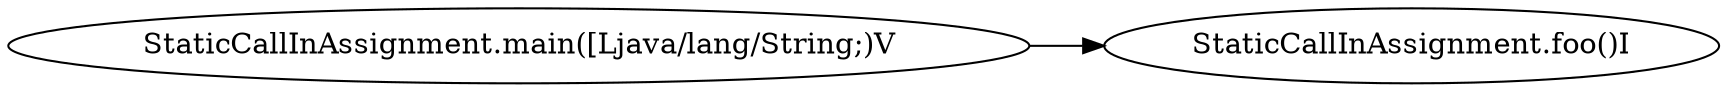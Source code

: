digraph graphname {
rankdir="LR";
120 [label="StaticCallInAssignment.main([Ljava/lang/String;)V"]
133 [label="StaticCallInAssignment.foo()I"]
120 -> 133
}
